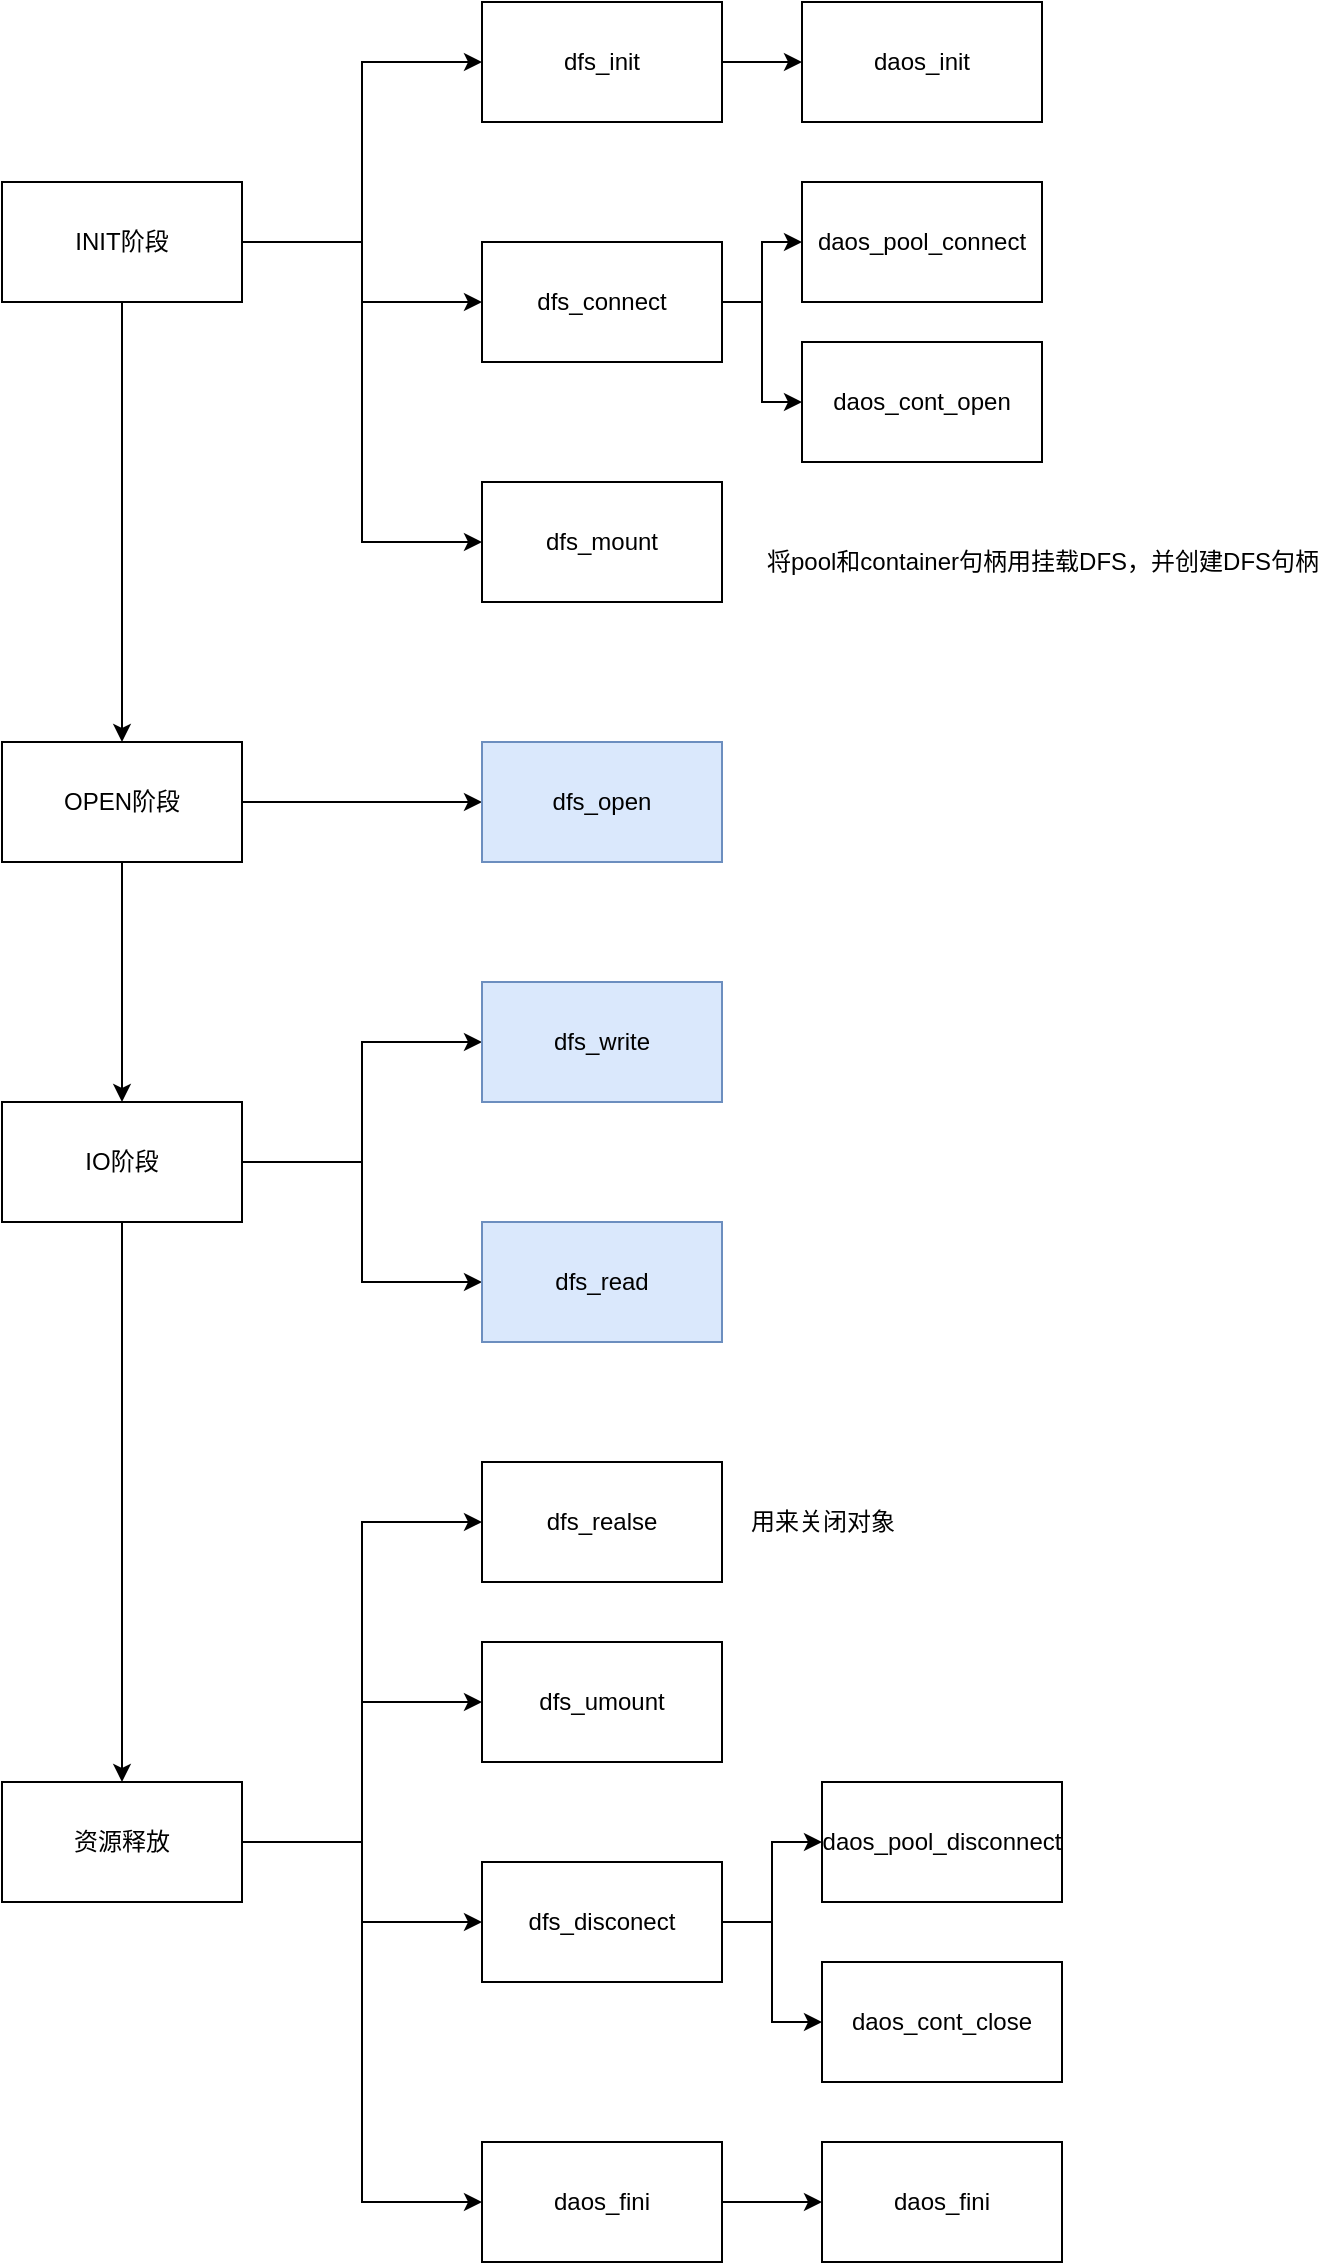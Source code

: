 <mxfile version="20.3.0" type="device" pages="2"><diagram id="i6A2FBk55-Wmtx3trng5" name="libdfs"><mxGraphModel dx="2048" dy="1270" grid="0" gridSize="10" guides="1" tooltips="1" connect="1" arrows="1" fold="1" page="1" pageScale="1" pageWidth="1200" pageHeight="1600" math="0" shadow="0"><root><mxCell id="0"/><mxCell id="1" parent="0"/><mxCell id="e0mdvIVW02YwIpT9hYvT-14" value="" style="edgeStyle=orthogonalEdgeStyle;rounded=0;orthogonalLoop=1;jettySize=auto;html=1;" parent="1" source="e0mdvIVW02YwIpT9hYvT-12" target="e0mdvIVW02YwIpT9hYvT-13" edge="1"><mxGeometry relative="1" as="geometry"><Array as="points"><mxPoint x="580" y="230"/><mxPoint x="580" y="140"/></Array></mxGeometry></mxCell><mxCell id="e0mdvIVW02YwIpT9hYvT-16" value="" style="edgeStyle=orthogonalEdgeStyle;rounded=0;orthogonalLoop=1;jettySize=auto;html=1;" parent="1" source="e0mdvIVW02YwIpT9hYvT-12" target="e0mdvIVW02YwIpT9hYvT-15" edge="1"><mxGeometry relative="1" as="geometry"/></mxCell><mxCell id="e0mdvIVW02YwIpT9hYvT-20" style="edgeStyle=orthogonalEdgeStyle;rounded=0;orthogonalLoop=1;jettySize=auto;html=1;" parent="1" source="e0mdvIVW02YwIpT9hYvT-12" target="e0mdvIVW02YwIpT9hYvT-19" edge="1"><mxGeometry relative="1" as="geometry"/></mxCell><mxCell id="e0mdvIVW02YwIpT9hYvT-12" value="INIT阶段" style="whiteSpace=wrap;html=1;" parent="1" vertex="1"><mxGeometry x="400" y="200" width="120" height="60" as="geometry"/></mxCell><mxCell id="e0mdvIVW02YwIpT9hYvT-44" style="edgeStyle=orthogonalEdgeStyle;rounded=0;orthogonalLoop=1;jettySize=auto;html=1;" parent="1" source="e0mdvIVW02YwIpT9hYvT-13" target="e0mdvIVW02YwIpT9hYvT-43" edge="1"><mxGeometry relative="1" as="geometry"/></mxCell><mxCell id="e0mdvIVW02YwIpT9hYvT-13" value="dfs_init" style="whiteSpace=wrap;html=1;" parent="1" vertex="1"><mxGeometry x="640" y="110" width="120" height="60" as="geometry"/></mxCell><mxCell id="e0mdvIVW02YwIpT9hYvT-47" style="edgeStyle=orthogonalEdgeStyle;rounded=0;orthogonalLoop=1;jettySize=auto;html=1;" parent="1" source="e0mdvIVW02YwIpT9hYvT-15" target="e0mdvIVW02YwIpT9hYvT-45" edge="1"><mxGeometry relative="1" as="geometry"/></mxCell><mxCell id="e0mdvIVW02YwIpT9hYvT-48" style="edgeStyle=orthogonalEdgeStyle;rounded=0;orthogonalLoop=1;jettySize=auto;html=1;entryX=0;entryY=0.5;entryDx=0;entryDy=0;" parent="1" source="e0mdvIVW02YwIpT9hYvT-15" target="e0mdvIVW02YwIpT9hYvT-46" edge="1"><mxGeometry relative="1" as="geometry"/></mxCell><mxCell id="e0mdvIVW02YwIpT9hYvT-15" value="dfs_connect" style="whiteSpace=wrap;html=1;" parent="1" vertex="1"><mxGeometry x="640" y="230" width="120" height="60" as="geometry"/></mxCell><mxCell id="e0mdvIVW02YwIpT9hYvT-22" style="edgeStyle=orthogonalEdgeStyle;rounded=0;orthogonalLoop=1;jettySize=auto;html=1;exitX=1;exitY=0.5;exitDx=0;exitDy=0;" parent="1" source="e0mdvIVW02YwIpT9hYvT-12" target="e0mdvIVW02YwIpT9hYvT-21" edge="1"><mxGeometry relative="1" as="geometry"><Array as="points"><mxPoint x="580" y="230"/><mxPoint x="580" y="380"/></Array></mxGeometry></mxCell><mxCell id="e0mdvIVW02YwIpT9hYvT-24" style="edgeStyle=orthogonalEdgeStyle;rounded=0;orthogonalLoop=1;jettySize=auto;html=1;entryX=0;entryY=0.5;entryDx=0;entryDy=0;" parent="1" source="e0mdvIVW02YwIpT9hYvT-19" target="e0mdvIVW02YwIpT9hYvT-23" edge="1"><mxGeometry relative="1" as="geometry"/></mxCell><mxCell id="e0mdvIVW02YwIpT9hYvT-26" style="edgeStyle=orthogonalEdgeStyle;rounded=0;orthogonalLoop=1;jettySize=auto;html=1;" parent="1" source="e0mdvIVW02YwIpT9hYvT-19" target="e0mdvIVW02YwIpT9hYvT-25" edge="1"><mxGeometry relative="1" as="geometry"/></mxCell><mxCell id="e0mdvIVW02YwIpT9hYvT-19" value="OPEN阶段" style="whiteSpace=wrap;html=1;" parent="1" vertex="1"><mxGeometry x="400" y="480" width="120" height="60" as="geometry"/></mxCell><mxCell id="e0mdvIVW02YwIpT9hYvT-21" value="dfs_mount" style="whiteSpace=wrap;html=1;" parent="1" vertex="1"><mxGeometry x="640" y="350" width="120" height="60" as="geometry"/></mxCell><mxCell id="e0mdvIVW02YwIpT9hYvT-23" value="dfs_open" style="whiteSpace=wrap;html=1;fillColor=#dae8fc;strokeColor=#6c8ebf;" parent="1" vertex="1"><mxGeometry x="640" y="480" width="120" height="60" as="geometry"/></mxCell><mxCell id="e0mdvIVW02YwIpT9hYvT-29" style="edgeStyle=orthogonalEdgeStyle;rounded=0;orthogonalLoop=1;jettySize=auto;html=1;entryX=0;entryY=0.5;entryDx=0;entryDy=0;" parent="1" source="e0mdvIVW02YwIpT9hYvT-25" target="e0mdvIVW02YwIpT9hYvT-27" edge="1"><mxGeometry relative="1" as="geometry"/></mxCell><mxCell id="e0mdvIVW02YwIpT9hYvT-30" style="edgeStyle=orthogonalEdgeStyle;rounded=0;orthogonalLoop=1;jettySize=auto;html=1;" parent="1" source="e0mdvIVW02YwIpT9hYvT-25" target="e0mdvIVW02YwIpT9hYvT-28" edge="1"><mxGeometry relative="1" as="geometry"/></mxCell><mxCell id="e0mdvIVW02YwIpT9hYvT-32" value="" style="edgeStyle=orthogonalEdgeStyle;rounded=0;orthogonalLoop=1;jettySize=auto;html=1;" parent="1" source="e0mdvIVW02YwIpT9hYvT-25" target="e0mdvIVW02YwIpT9hYvT-31" edge="1"><mxGeometry relative="1" as="geometry"/></mxCell><mxCell id="e0mdvIVW02YwIpT9hYvT-25" value="IO阶段" style="whiteSpace=wrap;html=1;" parent="1" vertex="1"><mxGeometry x="400" y="660" width="120" height="60" as="geometry"/></mxCell><mxCell id="e0mdvIVW02YwIpT9hYvT-27" value="dfs_write" style="whiteSpace=wrap;html=1;fillColor=#dae8fc;strokeColor=#6c8ebf;" parent="1" vertex="1"><mxGeometry x="640" y="600" width="120" height="60" as="geometry"/></mxCell><mxCell id="e0mdvIVW02YwIpT9hYvT-28" value="dfs_read" style="whiteSpace=wrap;html=1;fillColor=#dae8fc;strokeColor=#6c8ebf;" parent="1" vertex="1"><mxGeometry x="640" y="720" width="120" height="60" as="geometry"/></mxCell><mxCell id="e0mdvIVW02YwIpT9hYvT-34" style="edgeStyle=orthogonalEdgeStyle;rounded=0;orthogonalLoop=1;jettySize=auto;html=1;entryX=0;entryY=0.5;entryDx=0;entryDy=0;" parent="1" source="e0mdvIVW02YwIpT9hYvT-31" target="e0mdvIVW02YwIpT9hYvT-33" edge="1"><mxGeometry relative="1" as="geometry"/></mxCell><mxCell id="e0mdvIVW02YwIpT9hYvT-39" style="edgeStyle=orthogonalEdgeStyle;rounded=0;orthogonalLoop=1;jettySize=auto;html=1;entryX=0;entryY=0.5;entryDx=0;entryDy=0;" parent="1" source="e0mdvIVW02YwIpT9hYvT-31" target="e0mdvIVW02YwIpT9hYvT-35" edge="1"><mxGeometry relative="1" as="geometry"><mxPoint x="610" y="930" as="targetPoint"/></mxGeometry></mxCell><mxCell id="e0mdvIVW02YwIpT9hYvT-41" style="edgeStyle=orthogonalEdgeStyle;rounded=0;orthogonalLoop=1;jettySize=auto;html=1;entryX=0;entryY=0.5;entryDx=0;entryDy=0;" parent="1" source="e0mdvIVW02YwIpT9hYvT-31" target="e0mdvIVW02YwIpT9hYvT-37" edge="1"><mxGeometry relative="1" as="geometry"/></mxCell><mxCell id="e0mdvIVW02YwIpT9hYvT-42" style="edgeStyle=orthogonalEdgeStyle;rounded=0;orthogonalLoop=1;jettySize=auto;html=1;entryX=0;entryY=0.5;entryDx=0;entryDy=0;" parent="1" source="e0mdvIVW02YwIpT9hYvT-31" target="e0mdvIVW02YwIpT9hYvT-38" edge="1"><mxGeometry relative="1" as="geometry"/></mxCell><mxCell id="e0mdvIVW02YwIpT9hYvT-31" value="资源释放" style="whiteSpace=wrap;html=1;" parent="1" vertex="1"><mxGeometry x="400" y="1000" width="120" height="60" as="geometry"/></mxCell><mxCell id="e0mdvIVW02YwIpT9hYvT-33" value="dfs_realse" style="whiteSpace=wrap;html=1;" parent="1" vertex="1"><mxGeometry x="640" y="840" width="120" height="60" as="geometry"/></mxCell><mxCell id="e0mdvIVW02YwIpT9hYvT-35" value="dfs_umount" style="whiteSpace=wrap;html=1;" parent="1" vertex="1"><mxGeometry x="640" y="930" width="120" height="60" as="geometry"/></mxCell><mxCell id="e0mdvIVW02YwIpT9hYvT-36" value="daos_cont_close" style="whiteSpace=wrap;html=1;" parent="1" vertex="1"><mxGeometry x="810" y="1090" width="120" height="60" as="geometry"/></mxCell><mxCell id="e0mdvIVW02YwIpT9hYvT-52" style="edgeStyle=orthogonalEdgeStyle;rounded=0;orthogonalLoop=1;jettySize=auto;html=1;entryX=0;entryY=0.5;entryDx=0;entryDy=0;" parent="1" source="e0mdvIVW02YwIpT9hYvT-37" target="e0mdvIVW02YwIpT9hYvT-51" edge="1"><mxGeometry relative="1" as="geometry"/></mxCell><mxCell id="e0mdvIVW02YwIpT9hYvT-53" style="edgeStyle=orthogonalEdgeStyle;rounded=0;orthogonalLoop=1;jettySize=auto;html=1;entryX=0;entryY=0.5;entryDx=0;entryDy=0;" parent="1" source="e0mdvIVW02YwIpT9hYvT-37" target="e0mdvIVW02YwIpT9hYvT-36" edge="1"><mxGeometry relative="1" as="geometry"/></mxCell><mxCell id="e0mdvIVW02YwIpT9hYvT-37" value="dfs_disconect" style="whiteSpace=wrap;html=1;" parent="1" vertex="1"><mxGeometry x="640" y="1040" width="120" height="60" as="geometry"/></mxCell><mxCell id="e0mdvIVW02YwIpT9hYvT-50" style="edgeStyle=orthogonalEdgeStyle;rounded=0;orthogonalLoop=1;jettySize=auto;html=1;entryX=0;entryY=0.5;entryDx=0;entryDy=0;" parent="1" source="e0mdvIVW02YwIpT9hYvT-38" target="e0mdvIVW02YwIpT9hYvT-49" edge="1"><mxGeometry relative="1" as="geometry"/></mxCell><mxCell id="e0mdvIVW02YwIpT9hYvT-38" value="daos_fini" style="whiteSpace=wrap;html=1;" parent="1" vertex="1"><mxGeometry x="640" y="1180" width="120" height="60" as="geometry"/></mxCell><mxCell id="e0mdvIVW02YwIpT9hYvT-43" value="daos_init" style="whiteSpace=wrap;html=1;" parent="1" vertex="1"><mxGeometry x="800" y="110" width="120" height="60" as="geometry"/></mxCell><mxCell id="e0mdvIVW02YwIpT9hYvT-45" value="daos_pool_connect" style="whiteSpace=wrap;html=1;" parent="1" vertex="1"><mxGeometry x="800" y="200" width="120" height="60" as="geometry"/></mxCell><mxCell id="e0mdvIVW02YwIpT9hYvT-46" value="daos_cont_open" style="whiteSpace=wrap;html=1;" parent="1" vertex="1"><mxGeometry x="800" y="280" width="120" height="60" as="geometry"/></mxCell><mxCell id="e0mdvIVW02YwIpT9hYvT-49" value="daos_fini" style="whiteSpace=wrap;html=1;" parent="1" vertex="1"><mxGeometry x="810" y="1180" width="120" height="60" as="geometry"/></mxCell><mxCell id="e0mdvIVW02YwIpT9hYvT-51" value="daos_pool_disconnect" style="whiteSpace=wrap;html=1;" parent="1" vertex="1"><mxGeometry x="810" y="1000" width="120" height="60" as="geometry"/></mxCell><mxCell id="e0mdvIVW02YwIpT9hYvT-54" value="将pool和container句柄用挂载DFS，并创建DFS句柄" style="text;html=1;align=center;verticalAlign=middle;resizable=0;points=[];autosize=1;strokeColor=none;fillColor=none;" parent="1" vertex="1"><mxGeometry x="770" y="375" width="300" height="30" as="geometry"/></mxCell><mxCell id="e0mdvIVW02YwIpT9hYvT-55" value="用来关闭对象" style="text;html=1;align=center;verticalAlign=middle;resizable=0;points=[];autosize=1;strokeColor=none;fillColor=none;" parent="1" vertex="1"><mxGeometry x="760" y="855" width="100" height="30" as="geometry"/></mxCell></root></mxGraphModel></diagram><diagram id="55gsPCWdWqUWJ_jJ9CSb" name="thread"><mxGraphModel dx="1024" dy="635" grid="1" gridSize="10" guides="1" tooltips="1" connect="1" arrows="1" fold="1" page="1" pageScale="1" pageWidth="1200" pageHeight="1600" math="0" shadow="0"><root><mxCell id="0"/><mxCell id="1" parent="0"/></root></mxGraphModel></diagram></mxfile>